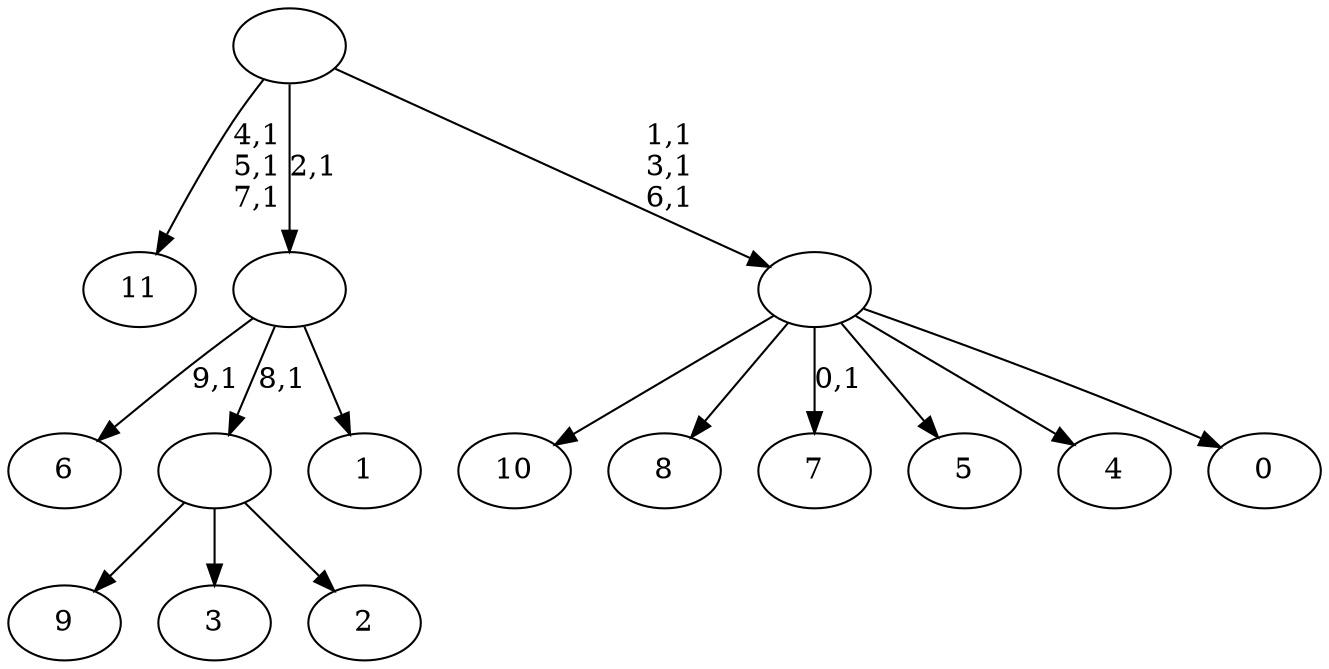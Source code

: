 digraph T {
	22 [label="11"]
	18 [label="10"]
	17 [label="9"]
	16 [label="8"]
	15 [label="7"]
	13 [label="6"]
	11 [label="5"]
	10 [label="4"]
	9 [label="3"]
	8 [label="2"]
	7 [label=""]
	6 [label="1"]
	5 [label=""]
	4 [label="0"]
	3 [label=""]
	0 [label=""]
	7 -> 17 [label=""]
	7 -> 9 [label=""]
	7 -> 8 [label=""]
	5 -> 13 [label="9,1"]
	5 -> 7 [label="8,1"]
	5 -> 6 [label=""]
	3 -> 15 [label="0,1"]
	3 -> 18 [label=""]
	3 -> 16 [label=""]
	3 -> 11 [label=""]
	3 -> 10 [label=""]
	3 -> 4 [label=""]
	0 -> 3 [label="1,1\n3,1\n6,1"]
	0 -> 22 [label="4,1\n5,1\n7,1"]
	0 -> 5 [label="2,1"]
}
